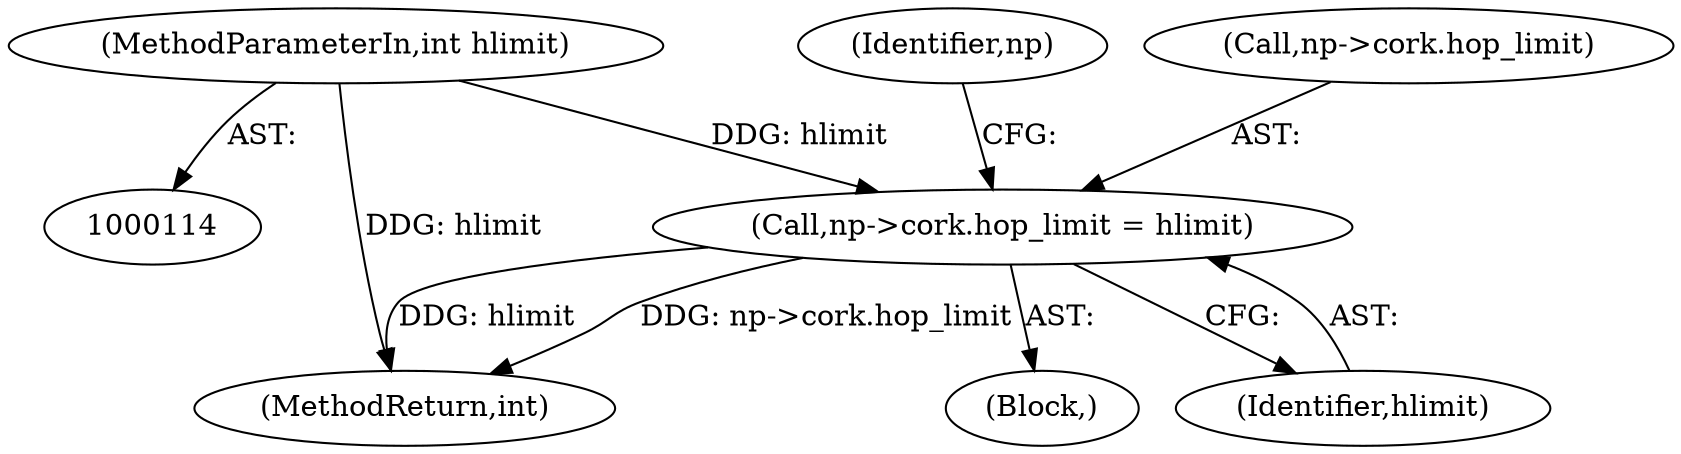 digraph "0_linux_87c48fa3b4630905f98268dde838ee43626a060c_0@pointer" {
"1000400" [label="(Call,np->cork.hop_limit = hlimit)"];
"1000120" [label="(MethodParameterIn,int hlimit)"];
"1000410" [label="(Identifier,np)"];
"1001339" [label="(MethodReturn,int)"];
"1000401" [label="(Call,np->cork.hop_limit)"];
"1000179" [label="(Block,)"];
"1000406" [label="(Identifier,hlimit)"];
"1000400" [label="(Call,np->cork.hop_limit = hlimit)"];
"1000120" [label="(MethodParameterIn,int hlimit)"];
"1000400" -> "1000179"  [label="AST: "];
"1000400" -> "1000406"  [label="CFG: "];
"1000401" -> "1000400"  [label="AST: "];
"1000406" -> "1000400"  [label="AST: "];
"1000410" -> "1000400"  [label="CFG: "];
"1000400" -> "1001339"  [label="DDG: np->cork.hop_limit"];
"1000400" -> "1001339"  [label="DDG: hlimit"];
"1000120" -> "1000400"  [label="DDG: hlimit"];
"1000120" -> "1000114"  [label="AST: "];
"1000120" -> "1001339"  [label="DDG: hlimit"];
}
